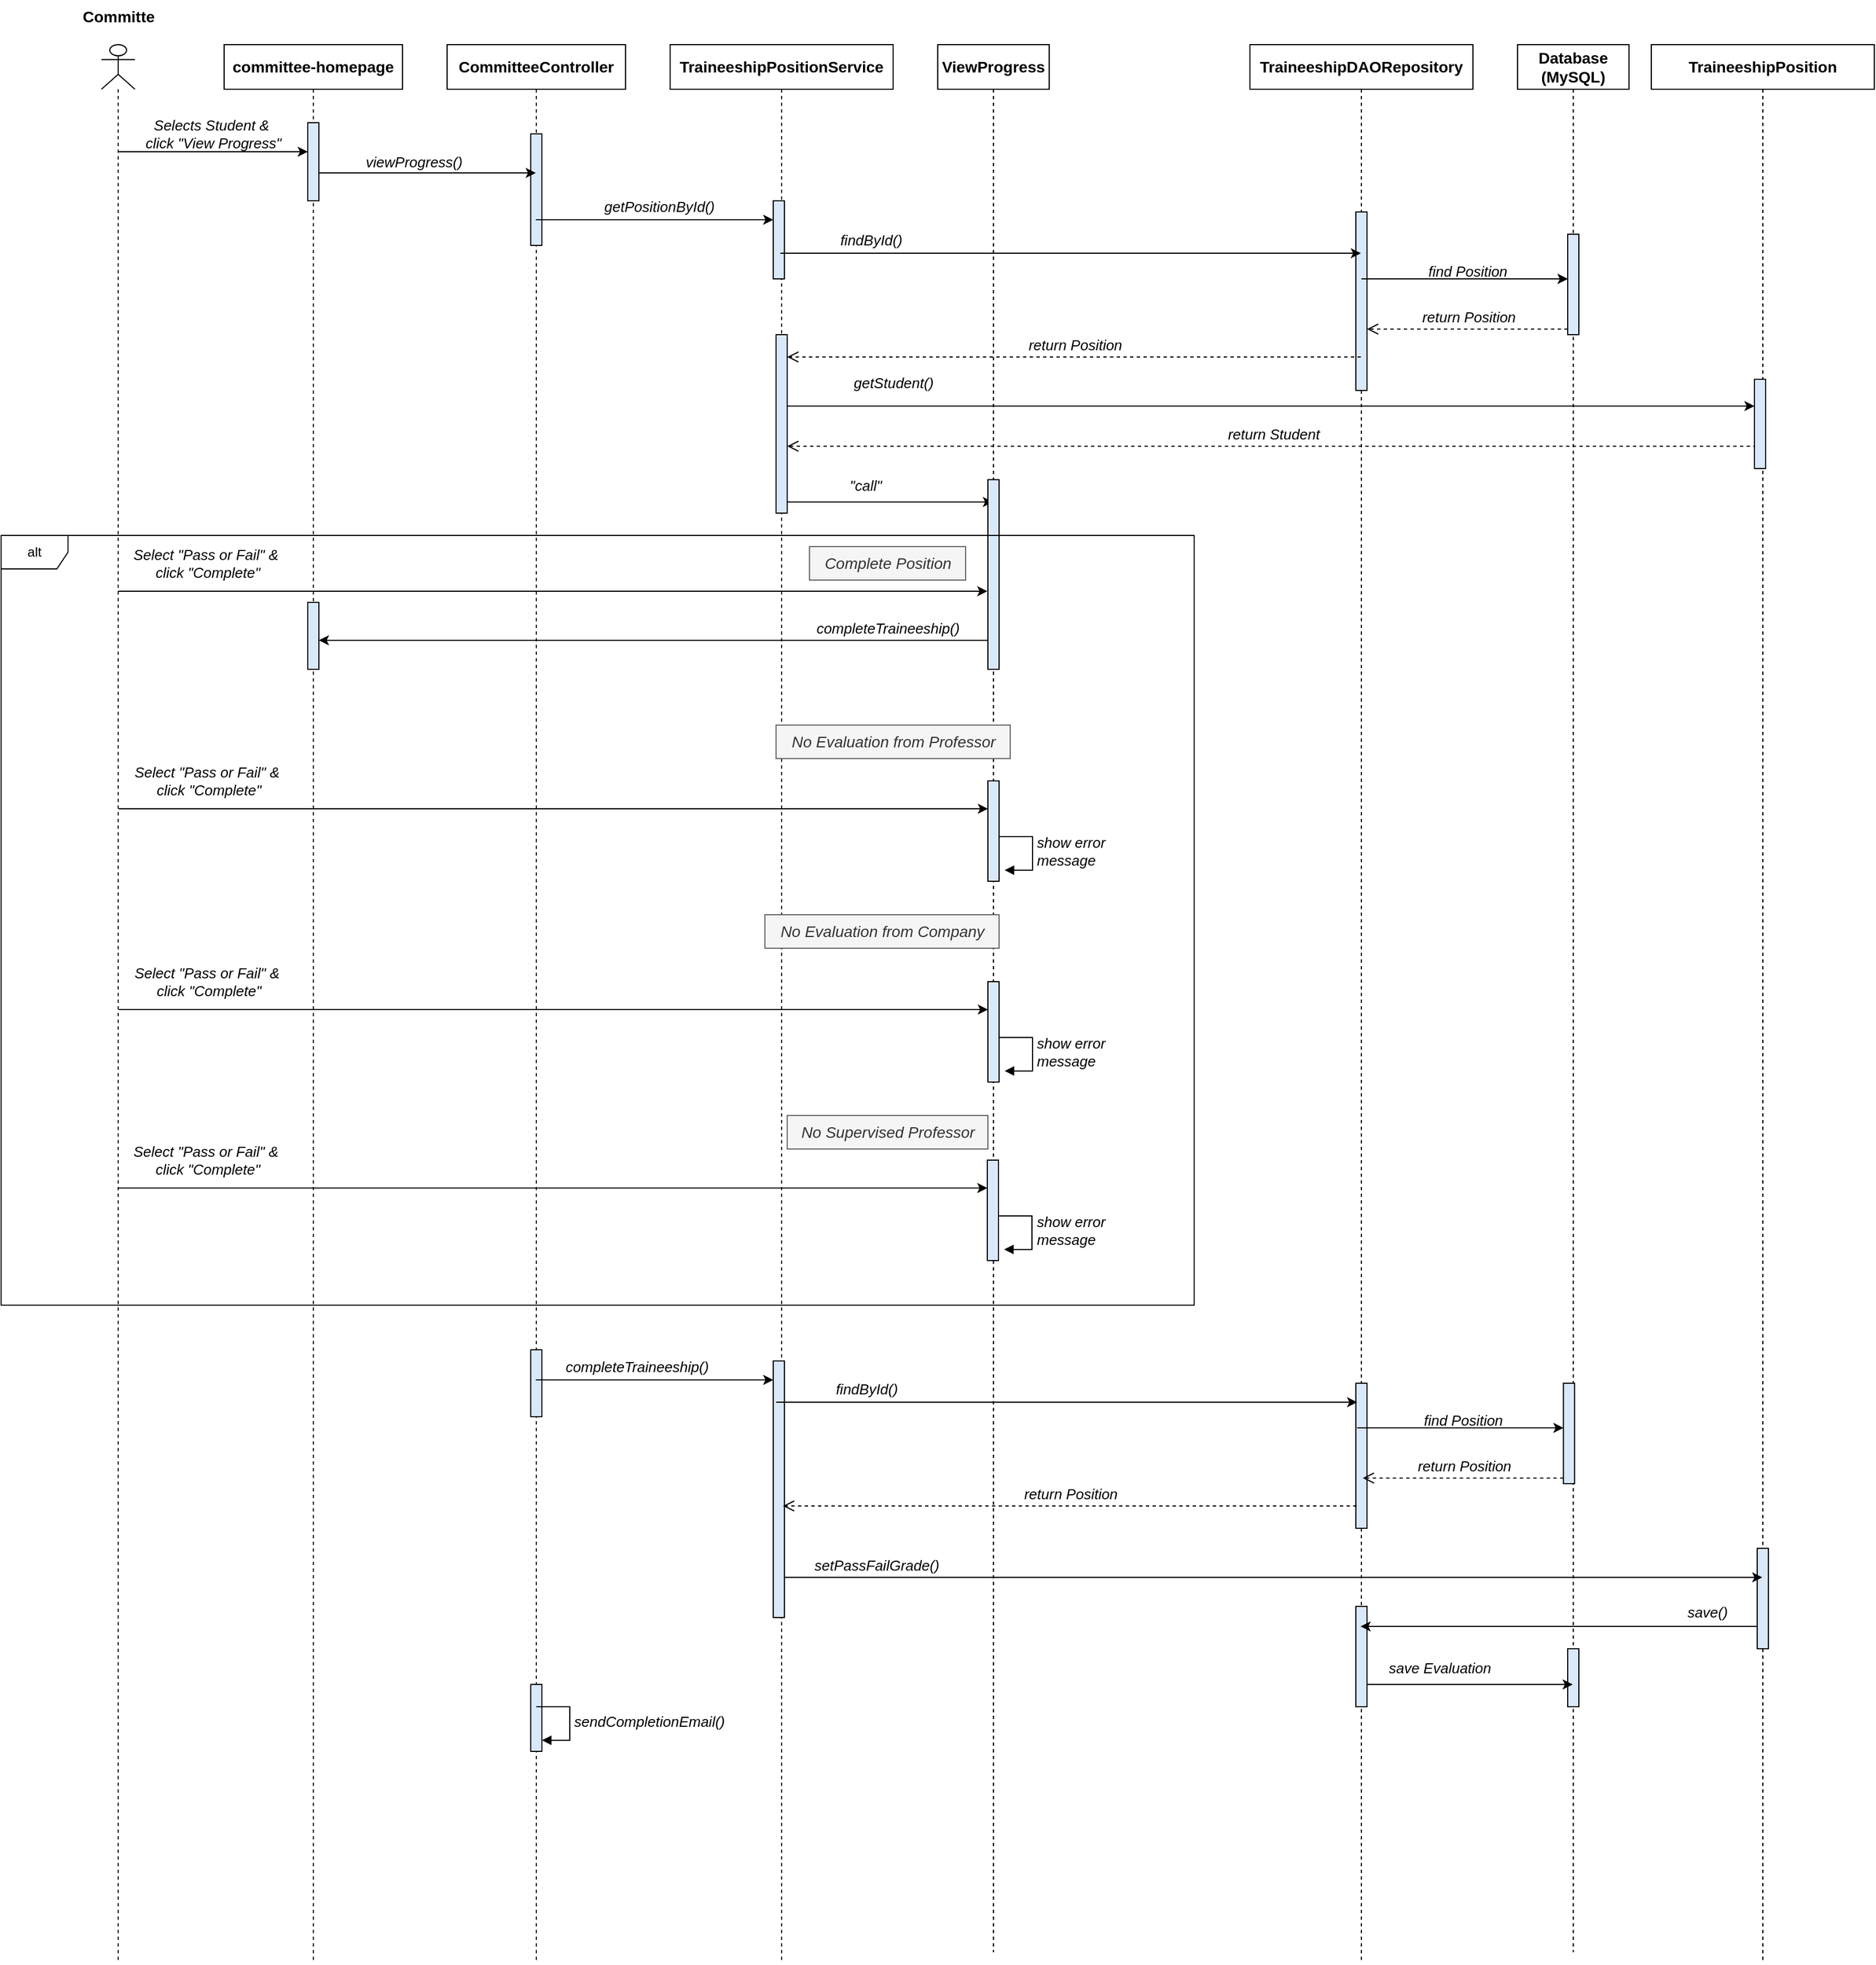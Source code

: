 <mxfile version="26.2.14">
  <diagram name="Page-1" id="f80hZIIOVowSLjkfoBHC">
    <mxGraphModel dx="3255" dy="1864" grid="1" gridSize="10" guides="1" tooltips="1" connect="1" arrows="1" fold="1" page="1" pageScale="1" pageWidth="850" pageHeight="1100" math="0" shadow="0">
      <root>
        <mxCell id="0" />
        <mxCell id="1" parent="0" />
        <mxCell id="k9o-K-0dyuXf7gm_a3Xe-1" value="" style="shape=umlLifeline;perimeter=lifelinePerimeter;whiteSpace=wrap;html=1;container=1;dropTarget=0;collapsible=0;recursiveResize=0;outlineConnect=0;portConstraint=eastwest;newEdgeStyle={&quot;curved&quot;:0,&quot;rounded&quot;:0};participant=umlActor;" vertex="1" parent="1">
          <mxGeometry x="-830" y="-40" width="30" height="1720" as="geometry" />
        </mxCell>
        <mxCell id="k9o-K-0dyuXf7gm_a3Xe-2" value="Committe" style="text;html=1;align=center;verticalAlign=middle;resizable=0;points=[];autosize=1;strokeColor=none;fillColor=none;fontSize=14;fontStyle=1" vertex="1" parent="1">
          <mxGeometry x="-855" y="-80" width="80" height="30" as="geometry" />
        </mxCell>
        <mxCell id="k9o-K-0dyuXf7gm_a3Xe-3" value="committee-homepage" style="shape=umlLifeline;perimeter=lifelinePerimeter;whiteSpace=wrap;html=1;container=1;dropTarget=0;collapsible=0;recursiveResize=0;outlineConnect=0;portConstraint=eastwest;newEdgeStyle={&quot;curved&quot;:0,&quot;rounded&quot;:0};fontSize=14;fontStyle=1" vertex="1" parent="1">
          <mxGeometry x="-720" y="-40" width="160" height="1720" as="geometry" />
        </mxCell>
        <mxCell id="k9o-K-0dyuXf7gm_a3Xe-4" value="" style="html=1;points=[[0,0,0,0,5],[0,1,0,0,-5],[1,0,0,0,5],[1,1,0,0,-5]];perimeter=orthogonalPerimeter;outlineConnect=0;targetShapes=umlLifeline;portConstraint=eastwest;newEdgeStyle={&quot;curved&quot;:0,&quot;rounded&quot;:0};strokeColor=#000000;fillColor=#dae8fc;" vertex="1" parent="k9o-K-0dyuXf7gm_a3Xe-3">
          <mxGeometry x="75" y="70" width="10" height="70" as="geometry" />
        </mxCell>
        <mxCell id="k9o-K-0dyuXf7gm_a3Xe-5" value="CommitteeController" style="shape=umlLifeline;perimeter=lifelinePerimeter;whiteSpace=wrap;html=1;container=1;dropTarget=0;collapsible=0;recursiveResize=0;outlineConnect=0;portConstraint=eastwest;newEdgeStyle={&quot;curved&quot;:0,&quot;rounded&quot;:0};fontSize=14;fontStyle=1" vertex="1" parent="1">
          <mxGeometry x="-520" y="-40" width="160" height="1720" as="geometry" />
        </mxCell>
        <mxCell id="k9o-K-0dyuXf7gm_a3Xe-6" value="" style="html=1;points=[[0,0,0,0,5],[0,1,0,0,-5],[1,0,0,0,5],[1,1,0,0,-5]];perimeter=orthogonalPerimeter;outlineConnect=0;targetShapes=umlLifeline;portConstraint=eastwest;newEdgeStyle={&quot;curved&quot;:0,&quot;rounded&quot;:0};strokeColor=#000000;fillColor=#dae8fc;" vertex="1" parent="k9o-K-0dyuXf7gm_a3Xe-5">
          <mxGeometry x="75" y="80" width="10" height="100" as="geometry" />
        </mxCell>
        <mxCell id="k9o-K-0dyuXf7gm_a3Xe-68" value="" style="html=1;points=[[0,0,0,0,5],[0,1,0,0,-5],[1,0,0,0,5],[1,1,0,0,-5]];perimeter=orthogonalPerimeter;outlineConnect=0;targetShapes=umlLifeline;portConstraint=eastwest;newEdgeStyle={&quot;curved&quot;:0,&quot;rounded&quot;:0};strokeColor=#000000;fillColor=#dae8fc;" vertex="1" parent="k9o-K-0dyuXf7gm_a3Xe-5">
          <mxGeometry x="75" y="1170" width="10" height="60" as="geometry" />
        </mxCell>
        <mxCell id="k9o-K-0dyuXf7gm_a3Xe-91" value="" style="html=1;points=[[0,0,0,0,5],[0,1,0,0,-5],[1,0,0,0,5],[1,1,0,0,-5]];perimeter=orthogonalPerimeter;outlineConnect=0;targetShapes=umlLifeline;portConstraint=eastwest;newEdgeStyle={&quot;curved&quot;:0,&quot;rounded&quot;:0};strokeColor=#000000;fillColor=#dae8fc;" vertex="1" parent="k9o-K-0dyuXf7gm_a3Xe-5">
          <mxGeometry x="75" y="1470" width="10" height="60" as="geometry" />
        </mxCell>
        <mxCell id="k9o-K-0dyuXf7gm_a3Xe-8" value="Selects Student &amp;amp;&amp;nbsp;&lt;div&gt;click &quot;View Progress&quot;&lt;/div&gt;" style="text;html=1;align=center;verticalAlign=middle;resizable=0;points=[];autosize=1;strokeColor=none;fillColor=none;fontSize=13;fontStyle=2" vertex="1" parent="1">
          <mxGeometry x="-805" y="20" width="150" height="40" as="geometry" />
        </mxCell>
        <mxCell id="k9o-K-0dyuXf7gm_a3Xe-9" value="" style="endArrow=classic;html=1;rounded=0;" edge="1" parent="1">
          <mxGeometry width="50" height="50" relative="1" as="geometry">
            <mxPoint x="-815.5" y="56" as="sourcePoint" />
            <mxPoint x="-645" y="56" as="targetPoint" />
          </mxGeometry>
        </mxCell>
        <mxCell id="k9o-K-0dyuXf7gm_a3Xe-10" value="viewProgress()" style="text;html=1;align=center;verticalAlign=middle;resizable=0;points=[];autosize=1;strokeColor=none;fillColor=none;fontSize=13;fontStyle=2" vertex="1" parent="1">
          <mxGeometry x="-605" y="50" width="110" height="30" as="geometry" />
        </mxCell>
        <mxCell id="k9o-K-0dyuXf7gm_a3Xe-11" value="" style="endArrow=classic;html=1;rounded=0;" edge="1" parent="1">
          <mxGeometry width="50" height="50" relative="1" as="geometry">
            <mxPoint x="-635" y="75" as="sourcePoint" />
            <mxPoint x="-440.5" y="75" as="targetPoint" />
          </mxGeometry>
        </mxCell>
        <mxCell id="k9o-K-0dyuXf7gm_a3Xe-12" value="TraineeshipPositionService" style="shape=umlLifeline;perimeter=lifelinePerimeter;whiteSpace=wrap;html=1;container=1;dropTarget=0;collapsible=0;recursiveResize=0;outlineConnect=0;portConstraint=eastwest;newEdgeStyle={&quot;curved&quot;:0,&quot;rounded&quot;:0};fontSize=14;fontStyle=1" vertex="1" parent="1">
          <mxGeometry x="-320" y="-40" width="200" height="1720" as="geometry" />
        </mxCell>
        <mxCell id="k9o-K-0dyuXf7gm_a3Xe-13" value="" style="html=1;points=[[0,0,0,0,5],[0,1,0,0,-5],[1,0,0,0,5],[1,1,0,0,-5]];perimeter=orthogonalPerimeter;outlineConnect=0;targetShapes=umlLifeline;portConstraint=eastwest;newEdgeStyle={&quot;curved&quot;:0,&quot;rounded&quot;:0};strokeColor=#000000;fillColor=#dae8fc;" vertex="1" parent="k9o-K-0dyuXf7gm_a3Xe-12">
          <mxGeometry x="92.5" y="140" width="10" height="70" as="geometry" />
        </mxCell>
        <mxCell id="k9o-K-0dyuXf7gm_a3Xe-14" value="" style="html=1;points=[[0,0,0,0,5],[0,1,0,0,-5],[1,0,0,0,5],[1,1,0,0,-5]];perimeter=orthogonalPerimeter;outlineConnect=0;targetShapes=umlLifeline;portConstraint=eastwest;newEdgeStyle={&quot;curved&quot;:0,&quot;rounded&quot;:0};strokeColor=#000000;fillColor=#dae8fc;" vertex="1" parent="k9o-K-0dyuXf7gm_a3Xe-12">
          <mxGeometry x="95" y="260" width="10" height="160" as="geometry" />
        </mxCell>
        <mxCell id="k9o-K-0dyuXf7gm_a3Xe-71" value="" style="html=1;points=[[0,0,0,0,5],[0,1,0,0,-5],[1,0,0,0,5],[1,1,0,0,-5]];perimeter=orthogonalPerimeter;outlineConnect=0;targetShapes=umlLifeline;portConstraint=eastwest;newEdgeStyle={&quot;curved&quot;:0,&quot;rounded&quot;:0};strokeColor=#000000;fillColor=#dae8fc;" vertex="1" parent="k9o-K-0dyuXf7gm_a3Xe-12">
          <mxGeometry x="92.5" y="1180" width="10" height="230" as="geometry" />
        </mxCell>
        <mxCell id="k9o-K-0dyuXf7gm_a3Xe-17" value="getPositionById()" style="text;html=1;align=center;verticalAlign=middle;resizable=0;points=[];autosize=1;strokeColor=none;fillColor=none;fontSize=13;fontStyle=2" vertex="1" parent="1">
          <mxGeometry x="-390" y="90" width="120" height="30" as="geometry" />
        </mxCell>
        <mxCell id="k9o-K-0dyuXf7gm_a3Xe-18" value="" style="endArrow=classic;html=1;rounded=0;" edge="1" parent="1">
          <mxGeometry width="50" height="50" relative="1" as="geometry">
            <mxPoint x="-440.452" y="117" as="sourcePoint" />
            <mxPoint x="-227.5" y="117" as="targetPoint" />
          </mxGeometry>
        </mxCell>
        <mxCell id="k9o-K-0dyuXf7gm_a3Xe-24" value="TraineeshipDAORepository" style="shape=umlLifeline;perimeter=lifelinePerimeter;whiteSpace=wrap;html=1;container=1;dropTarget=0;collapsible=0;recursiveResize=0;outlineConnect=0;portConstraint=eastwest;newEdgeStyle={&quot;curved&quot;:0,&quot;rounded&quot;:0};fontSize=14;fontStyle=1" vertex="1" parent="1">
          <mxGeometry x="200" y="-40" width="200" height="1720" as="geometry" />
        </mxCell>
        <mxCell id="k9o-K-0dyuXf7gm_a3Xe-25" value="" style="html=1;points=[[0,0,0,0,5],[0,1,0,0,-5],[1,0,0,0,5],[1,1,0,0,-5]];perimeter=orthogonalPerimeter;outlineConnect=0;targetShapes=umlLifeline;portConstraint=eastwest;newEdgeStyle={&quot;curved&quot;:0,&quot;rounded&quot;:0};strokeColor=#000000;fillColor=#dae8fc;" vertex="1" parent="k9o-K-0dyuXf7gm_a3Xe-24">
          <mxGeometry x="95" y="150" width="10" height="160" as="geometry" />
        </mxCell>
        <mxCell id="k9o-K-0dyuXf7gm_a3Xe-80" value="" style="html=1;points=[[0,0,0,0,5],[0,1,0,0,-5],[1,0,0,0,5],[1,1,0,0,-5]];perimeter=orthogonalPerimeter;outlineConnect=0;targetShapes=umlLifeline;portConstraint=eastwest;newEdgeStyle={&quot;curved&quot;:0,&quot;rounded&quot;:0};strokeColor=#000000;fillColor=#dae8fc;" vertex="1" parent="k9o-K-0dyuXf7gm_a3Xe-24">
          <mxGeometry x="95" y="1200" width="10" height="130" as="geometry" />
        </mxCell>
        <mxCell id="k9o-K-0dyuXf7gm_a3Xe-84" value="" style="html=1;points=[[0,0,0,0,5],[0,1,0,0,-5],[1,0,0,0,5],[1,1,0,0,-5]];perimeter=orthogonalPerimeter;outlineConnect=0;targetShapes=umlLifeline;portConstraint=eastwest;newEdgeStyle={&quot;curved&quot;:0,&quot;rounded&quot;:0};strokeColor=#000000;fillColor=#dae8fc;" vertex="1" parent="k9o-K-0dyuXf7gm_a3Xe-24">
          <mxGeometry x="95" y="1400" width="10" height="90" as="geometry" />
        </mxCell>
        <mxCell id="k9o-K-0dyuXf7gm_a3Xe-26" value="findById()" style="text;html=1;align=center;verticalAlign=middle;resizable=0;points=[];autosize=1;strokeColor=none;fillColor=none;fontSize=13;fontStyle=2" vertex="1" parent="1">
          <mxGeometry x="-180" y="120" width="80" height="30" as="geometry" />
        </mxCell>
        <mxCell id="k9o-K-0dyuXf7gm_a3Xe-27" value="" style="endArrow=classic;html=1;rounded=0;" edge="1" parent="1" target="k9o-K-0dyuXf7gm_a3Xe-24">
          <mxGeometry width="50" height="50" relative="1" as="geometry">
            <mxPoint x="-221.167" y="147" as="sourcePoint" />
            <mxPoint x="280" y="147" as="targetPoint" />
          </mxGeometry>
        </mxCell>
        <mxCell id="k9o-K-0dyuXf7gm_a3Xe-28" value="Database (MySQL)" style="shape=umlLifeline;perimeter=lifelinePerimeter;whiteSpace=wrap;html=1;container=1;dropTarget=0;collapsible=0;recursiveResize=0;outlineConnect=0;portConstraint=eastwest;newEdgeStyle={&quot;curved&quot;:0,&quot;rounded&quot;:0};fontSize=14;fontStyle=1" vertex="1" parent="1">
          <mxGeometry x="440" y="-40" width="100" height="1710" as="geometry" />
        </mxCell>
        <mxCell id="k9o-K-0dyuXf7gm_a3Xe-29" value="" style="html=1;points=[[0,0,0,0,5],[0,1,0,0,-5],[1,0,0,0,5],[1,1,0,0,-5]];perimeter=orthogonalPerimeter;outlineConnect=0;targetShapes=umlLifeline;portConstraint=eastwest;newEdgeStyle={&quot;curved&quot;:0,&quot;rounded&quot;:0};strokeColor=#000000;fillColor=#dae8fc;" vertex="1" parent="k9o-K-0dyuXf7gm_a3Xe-28">
          <mxGeometry x="45" y="170" width="10" height="90" as="geometry" />
        </mxCell>
        <mxCell id="k9o-K-0dyuXf7gm_a3Xe-87" value="" style="html=1;points=[[0,0,0,0,5],[0,1,0,0,-5],[1,0,0,0,5],[1,1,0,0,-5]];perimeter=orthogonalPerimeter;outlineConnect=0;targetShapes=umlLifeline;portConstraint=eastwest;newEdgeStyle={&quot;curved&quot;:0,&quot;rounded&quot;:0};strokeColor=#000000;fillColor=#dae8fc;" vertex="1" parent="k9o-K-0dyuXf7gm_a3Xe-28">
          <mxGeometry x="45" y="1438" width="10" height="52" as="geometry" />
        </mxCell>
        <mxCell id="k9o-K-0dyuXf7gm_a3Xe-30" value="find Position" style="text;html=1;align=center;verticalAlign=middle;resizable=0;points=[];autosize=1;strokeColor=none;fillColor=none;fontSize=13;fontStyle=2" vertex="1" parent="1">
          <mxGeometry x="350" y="148" width="90" height="30" as="geometry" />
        </mxCell>
        <mxCell id="k9o-K-0dyuXf7gm_a3Xe-31" value="return Position" style="html=1;verticalAlign=bottom;endArrow=open;dashed=1;endSize=8;curved=0;rounded=0;fontSize=13;fontStyle=2;exitX=0;exitY=1;exitDx=0;exitDy=-5;exitPerimeter=0;" edge="1" parent="1" source="k9o-K-0dyuXf7gm_a3Xe-29" target="k9o-K-0dyuXf7gm_a3Xe-25">
          <mxGeometry x="-0.003" relative="1" as="geometry">
            <mxPoint x="478" y="190" as="sourcePoint" />
            <mxPoint x="312" y="190" as="targetPoint" />
            <mxPoint as="offset" />
          </mxGeometry>
        </mxCell>
        <mxCell id="k9o-K-0dyuXf7gm_a3Xe-32" value="return Position" style="html=1;verticalAlign=bottom;endArrow=open;dashed=1;endSize=8;curved=0;rounded=0;fontSize=13;fontStyle=2;" edge="1" parent="1">
          <mxGeometry x="-0.003" relative="1" as="geometry">
            <mxPoint x="299.5" y="240" as="sourcePoint" />
            <mxPoint x="-215" y="240" as="targetPoint" />
            <mxPoint as="offset" />
          </mxGeometry>
        </mxCell>
        <mxCell id="k9o-K-0dyuXf7gm_a3Xe-33" value="" style="endArrow=classic;html=1;rounded=0;" edge="1" parent="1" target="k9o-K-0dyuXf7gm_a3Xe-41">
          <mxGeometry width="50" height="50" relative="1" as="geometry">
            <mxPoint x="-215" y="284" as="sourcePoint" />
            <mxPoint x="659.5" y="284" as="targetPoint" />
          </mxGeometry>
        </mxCell>
        <mxCell id="k9o-K-0dyuXf7gm_a3Xe-34" value="getStudent()" style="text;html=1;align=center;verticalAlign=middle;resizable=0;points=[];autosize=1;strokeColor=none;fillColor=none;fontSize=13;fontStyle=2" vertex="1" parent="1">
          <mxGeometry x="-170" y="248" width="100" height="30" as="geometry" />
        </mxCell>
        <mxCell id="k9o-K-0dyuXf7gm_a3Xe-35" value="return Student" style="html=1;verticalAlign=bottom;endArrow=open;dashed=1;endSize=8;curved=0;rounded=0;fontSize=13;fontStyle=2;" edge="1" parent="1">
          <mxGeometry x="-0.003" relative="1" as="geometry">
            <mxPoint x="654.5" y="320" as="sourcePoint" />
            <mxPoint x="-215" y="320" as="targetPoint" />
            <mxPoint as="offset" />
          </mxGeometry>
        </mxCell>
        <mxCell id="k9o-K-0dyuXf7gm_a3Xe-36" value="&quot;call&quot;" style="text;html=1;align=center;verticalAlign=middle;resizable=0;points=[];autosize=1;strokeColor=none;fillColor=none;fontSize=13;fontStyle=2" vertex="1" parent="1">
          <mxGeometry x="-170" y="340" width="50" height="30" as="geometry" />
        </mxCell>
        <mxCell id="k9o-K-0dyuXf7gm_a3Xe-37" value="" style="endArrow=classic;html=1;rounded=0;" edge="1" parent="1">
          <mxGeometry width="50" height="50" relative="1" as="geometry">
            <mxPoint x="-215" y="370" as="sourcePoint" />
            <mxPoint x="-30.5" y="370" as="targetPoint" />
          </mxGeometry>
        </mxCell>
        <mxCell id="k9o-K-0dyuXf7gm_a3Xe-38" value="" style="endArrow=classic;html=1;rounded=0;" edge="1" parent="1">
          <mxGeometry width="50" height="50" relative="1" as="geometry">
            <mxPoint x="300" y="170" as="sourcePoint" />
            <mxPoint x="485" y="170" as="targetPoint" />
          </mxGeometry>
        </mxCell>
        <mxCell id="k9o-K-0dyuXf7gm_a3Xe-39" value="" style="endArrow=classic;html=1;rounded=0;" edge="1" parent="1">
          <mxGeometry width="50" height="50" relative="1" as="geometry">
            <mxPoint x="300" y="170" as="sourcePoint" />
            <mxPoint x="485" y="170" as="targetPoint" />
          </mxGeometry>
        </mxCell>
        <mxCell id="k9o-K-0dyuXf7gm_a3Xe-40" value="TraineeshipPosition" style="shape=umlLifeline;perimeter=lifelinePerimeter;whiteSpace=wrap;html=1;container=1;dropTarget=0;collapsible=0;recursiveResize=0;outlineConnect=0;portConstraint=eastwest;newEdgeStyle={&quot;curved&quot;:0,&quot;rounded&quot;:0};fontSize=14;fontStyle=1" vertex="1" parent="1">
          <mxGeometry x="560" y="-40" width="200" height="1720" as="geometry" />
        </mxCell>
        <mxCell id="k9o-K-0dyuXf7gm_a3Xe-41" value="" style="html=1;points=[[0,0,0,0,5],[0,1,0,0,-5],[1,0,0,0,5],[1,1,0,0,-5]];perimeter=orthogonalPerimeter;outlineConnect=0;targetShapes=umlLifeline;portConstraint=eastwest;newEdgeStyle={&quot;curved&quot;:0,&quot;rounded&quot;:0};strokeColor=#000000;fillColor=#dae8fc;" vertex="1" parent="k9o-K-0dyuXf7gm_a3Xe-40">
          <mxGeometry x="92.5" y="300" width="10" height="80" as="geometry" />
        </mxCell>
        <mxCell id="k9o-K-0dyuXf7gm_a3Xe-82" value="" style="html=1;points=[[0,0,0,0,5],[0,1,0,0,-5],[1,0,0,0,5],[1,1,0,0,-5]];perimeter=orthogonalPerimeter;outlineConnect=0;targetShapes=umlLifeline;portConstraint=eastwest;newEdgeStyle={&quot;curved&quot;:0,&quot;rounded&quot;:0};strokeColor=#000000;fillColor=#dae8fc;" vertex="1" parent="k9o-K-0dyuXf7gm_a3Xe-40">
          <mxGeometry x="95" y="1348" width="10" height="90" as="geometry" />
        </mxCell>
        <mxCell id="k9o-K-0dyuXf7gm_a3Xe-42" value="ViewProgress" style="shape=umlLifeline;perimeter=lifelinePerimeter;whiteSpace=wrap;html=1;container=1;dropTarget=0;collapsible=0;recursiveResize=0;outlineConnect=0;portConstraint=eastwest;newEdgeStyle={&quot;curved&quot;:0,&quot;rounded&quot;:0};fontSize=14;fontStyle=1" vertex="1" parent="1">
          <mxGeometry x="-80" y="-40" width="100" height="1710" as="geometry" />
        </mxCell>
        <mxCell id="k9o-K-0dyuXf7gm_a3Xe-43" value="" style="html=1;points=[[0,0,0,0,5],[0,1,0,0,-5],[1,0,0,0,5],[1,1,0,0,-5]];perimeter=orthogonalPerimeter;outlineConnect=0;targetShapes=umlLifeline;portConstraint=eastwest;newEdgeStyle={&quot;curved&quot;:0,&quot;rounded&quot;:0};strokeColor=#000000;fillColor=#dae8fc;" vertex="1" parent="k9o-K-0dyuXf7gm_a3Xe-42">
          <mxGeometry x="45" y="390" width="10" height="170" as="geometry" />
        </mxCell>
        <mxCell id="k9o-K-0dyuXf7gm_a3Xe-45" value="" style="endArrow=classic;html=1;rounded=0;" edge="1" parent="1">
          <mxGeometry width="50" height="50" relative="1" as="geometry">
            <mxPoint x="-815" y="450" as="sourcePoint" />
            <mxPoint x="-35.5" y="450" as="targetPoint" />
          </mxGeometry>
        </mxCell>
        <mxCell id="k9o-K-0dyuXf7gm_a3Xe-46" value="Select &quot;Pass or Fail&quot; &amp;amp;&amp;nbsp;&lt;div&gt;click &quot;Complete&quot;&lt;/div&gt;" style="text;html=1;align=center;verticalAlign=middle;resizable=0;points=[];autosize=1;strokeColor=none;fillColor=none;fontSize=13;fontStyle=2" vertex="1" parent="1">
          <mxGeometry x="-815" y="405" width="160" height="40" as="geometry" />
        </mxCell>
        <mxCell id="k9o-K-0dyuXf7gm_a3Xe-47" value="alt" style="shape=umlFrame;whiteSpace=wrap;html=1;pointerEvents=0;" vertex="1" parent="1">
          <mxGeometry x="-920" y="400" width="1070" height="690" as="geometry" />
        </mxCell>
        <mxCell id="k9o-K-0dyuXf7gm_a3Xe-49" value="Complete Position" style="text;html=1;align=center;verticalAlign=middle;resizable=0;points=[];autosize=1;strokeColor=#666666;fillColor=#f5f5f5;fontSize=14;fontStyle=2;fontColor=#333333;" vertex="1" parent="1">
          <mxGeometry x="-195" y="410" width="140" height="30" as="geometry" />
        </mxCell>
        <mxCell id="k9o-K-0dyuXf7gm_a3Xe-50" value="completeTraineeship()" style="text;html=1;align=center;verticalAlign=middle;resizable=0;points=[];autosize=1;strokeColor=none;fillColor=none;fontSize=13;fontStyle=2" vertex="1" parent="1">
          <mxGeometry x="-200" y="468" width="150" height="30" as="geometry" />
        </mxCell>
        <mxCell id="k9o-K-0dyuXf7gm_a3Xe-51" value="" style="html=1;points=[[0,0,0,0,5],[0,1,0,0,-5],[1,0,0,0,5],[1,1,0,0,-5]];perimeter=orthogonalPerimeter;outlineConnect=0;targetShapes=umlLifeline;portConstraint=eastwest;newEdgeStyle={&quot;curved&quot;:0,&quot;rounded&quot;:0};strokeColor=#000000;fillColor=#dae8fc;" vertex="1" parent="1">
          <mxGeometry x="-645" y="460" width="10" height="60" as="geometry" />
        </mxCell>
        <mxCell id="k9o-K-0dyuXf7gm_a3Xe-52" value="" style="endArrow=classic;html=1;rounded=0;" edge="1" parent="1">
          <mxGeometry width="50" height="50" relative="1" as="geometry">
            <mxPoint x="-35" y="494" as="sourcePoint" />
            <mxPoint x="-635" y="494" as="targetPoint" />
          </mxGeometry>
        </mxCell>
        <mxCell id="k9o-K-0dyuXf7gm_a3Xe-53" value="No Evaluation from Professor" style="text;html=1;align=center;verticalAlign=middle;resizable=0;points=[];autosize=1;strokeColor=#666666;fillColor=#f5f5f5;fontSize=14;fontStyle=2;fontColor=#333333;" vertex="1" parent="1">
          <mxGeometry x="-225" y="570" width="210" height="30" as="geometry" />
        </mxCell>
        <mxCell id="k9o-K-0dyuXf7gm_a3Xe-54" value="No Evaluation from Company" style="text;html=1;align=center;verticalAlign=middle;resizable=0;points=[];autosize=1;strokeColor=#666666;fillColor=#f5f5f5;fontSize=14;fontStyle=2;fontColor=#333333;" vertex="1" parent="1">
          <mxGeometry x="-235" y="740" width="210" height="30" as="geometry" />
        </mxCell>
        <mxCell id="k9o-K-0dyuXf7gm_a3Xe-55" value="No Supervised Professor" style="text;html=1;align=center;verticalAlign=middle;resizable=0;points=[];autosize=1;strokeColor=#666666;fillColor=#f5f5f5;fontSize=14;fontStyle=2;fontColor=#333333;" vertex="1" parent="1">
          <mxGeometry x="-215" y="920" width="180" height="30" as="geometry" />
        </mxCell>
        <mxCell id="k9o-K-0dyuXf7gm_a3Xe-56" value="" style="html=1;points=[[0,0,0,0,5],[0,1,0,0,-5],[1,0,0,0,5],[1,1,0,0,-5]];perimeter=orthogonalPerimeter;outlineConnect=0;targetShapes=umlLifeline;portConstraint=eastwest;newEdgeStyle={&quot;curved&quot;:0,&quot;rounded&quot;:0};strokeColor=#000000;fillColor=#dae8fc;" vertex="1" parent="1">
          <mxGeometry x="-35" y="620" width="10" height="90" as="geometry" />
        </mxCell>
        <mxCell id="k9o-K-0dyuXf7gm_a3Xe-57" value="" style="endArrow=classic;html=1;rounded=0;" edge="1" parent="1">
          <mxGeometry width="50" height="50" relative="1" as="geometry">
            <mxPoint x="-814.5" y="645" as="sourcePoint" />
            <mxPoint x="-35" y="645" as="targetPoint" />
          </mxGeometry>
        </mxCell>
        <mxCell id="k9o-K-0dyuXf7gm_a3Xe-58" value="Select &quot;Pass or Fail&quot; &amp;amp;&amp;nbsp;&lt;div&gt;click &quot;Complete&quot;&lt;/div&gt;" style="text;html=1;align=center;verticalAlign=middle;resizable=0;points=[];autosize=1;strokeColor=none;fillColor=none;fontSize=13;fontStyle=2" vertex="1" parent="1">
          <mxGeometry x="-814.5" y="600" width="160" height="40" as="geometry" />
        </mxCell>
        <mxCell id="k9o-K-0dyuXf7gm_a3Xe-59" value="show error&amp;nbsp;&lt;div&gt;message&lt;/div&gt;" style="html=1;align=left;spacingLeft=2;endArrow=block;rounded=0;edgeStyle=orthogonalEdgeStyle;curved=0;rounded=0;fontSize=13;fontStyle=2" edge="1" parent="1">
          <mxGeometry relative="1" as="geometry">
            <mxPoint x="-25" y="670" as="sourcePoint" />
            <Array as="points">
              <mxPoint x="5" y="700" />
            </Array>
            <mxPoint x="-20" y="700.059" as="targetPoint" />
          </mxGeometry>
        </mxCell>
        <mxCell id="k9o-K-0dyuXf7gm_a3Xe-60" value="" style="html=1;points=[[0,0,0,0,5],[0,1,0,0,-5],[1,0,0,0,5],[1,1,0,0,-5]];perimeter=orthogonalPerimeter;outlineConnect=0;targetShapes=umlLifeline;portConstraint=eastwest;newEdgeStyle={&quot;curved&quot;:0,&quot;rounded&quot;:0};strokeColor=#000000;fillColor=#dae8fc;" vertex="1" parent="1">
          <mxGeometry x="-35" y="800" width="10" height="90" as="geometry" />
        </mxCell>
        <mxCell id="k9o-K-0dyuXf7gm_a3Xe-61" value="" style="endArrow=classic;html=1;rounded=0;" edge="1" parent="1">
          <mxGeometry width="50" height="50" relative="1" as="geometry">
            <mxPoint x="-814.5" y="825" as="sourcePoint" />
            <mxPoint x="-35" y="825" as="targetPoint" />
          </mxGeometry>
        </mxCell>
        <mxCell id="k9o-K-0dyuXf7gm_a3Xe-62" value="Select &quot;Pass or Fail&quot; &amp;amp;&amp;nbsp;&lt;div&gt;click &quot;Complete&quot;&lt;/div&gt;" style="text;html=1;align=center;verticalAlign=middle;resizable=0;points=[];autosize=1;strokeColor=none;fillColor=none;fontSize=13;fontStyle=2" vertex="1" parent="1">
          <mxGeometry x="-814.5" y="780" width="160" height="40" as="geometry" />
        </mxCell>
        <mxCell id="k9o-K-0dyuXf7gm_a3Xe-63" value="show error&amp;nbsp;&lt;div&gt;message&lt;/div&gt;" style="html=1;align=left;spacingLeft=2;endArrow=block;rounded=0;edgeStyle=orthogonalEdgeStyle;curved=0;rounded=0;fontSize=13;fontStyle=2" edge="1" parent="1">
          <mxGeometry relative="1" as="geometry">
            <mxPoint x="-25" y="850" as="sourcePoint" />
            <Array as="points">
              <mxPoint x="5" y="880" />
            </Array>
            <mxPoint x="-20" y="880.059" as="targetPoint" />
          </mxGeometry>
        </mxCell>
        <mxCell id="k9o-K-0dyuXf7gm_a3Xe-64" value="" style="html=1;points=[[0,0,0,0,5],[0,1,0,0,-5],[1,0,0,0,5],[1,1,0,0,-5]];perimeter=orthogonalPerimeter;outlineConnect=0;targetShapes=umlLifeline;portConstraint=eastwest;newEdgeStyle={&quot;curved&quot;:0,&quot;rounded&quot;:0};strokeColor=#000000;fillColor=#dae8fc;" vertex="1" parent="1">
          <mxGeometry x="-35.5" y="960" width="10" height="90" as="geometry" />
        </mxCell>
        <mxCell id="k9o-K-0dyuXf7gm_a3Xe-65" value="" style="endArrow=classic;html=1;rounded=0;" edge="1" parent="1">
          <mxGeometry width="50" height="50" relative="1" as="geometry">
            <mxPoint x="-815" y="985" as="sourcePoint" />
            <mxPoint x="-35.5" y="985" as="targetPoint" />
          </mxGeometry>
        </mxCell>
        <mxCell id="k9o-K-0dyuXf7gm_a3Xe-66" value="Select &quot;Pass or Fail&quot; &amp;amp;&amp;nbsp;&lt;div&gt;click &quot;Complete&quot;&lt;/div&gt;" style="text;html=1;align=center;verticalAlign=middle;resizable=0;points=[];autosize=1;strokeColor=none;fillColor=none;fontSize=13;fontStyle=2" vertex="1" parent="1">
          <mxGeometry x="-815" y="940" width="160" height="40" as="geometry" />
        </mxCell>
        <mxCell id="k9o-K-0dyuXf7gm_a3Xe-67" value="show error&amp;nbsp;&lt;div&gt;message&lt;/div&gt;" style="html=1;align=left;spacingLeft=2;endArrow=block;rounded=0;edgeStyle=orthogonalEdgeStyle;curved=0;rounded=0;fontSize=13;fontStyle=2" edge="1" parent="1">
          <mxGeometry relative="1" as="geometry">
            <mxPoint x="-25.5" y="1010" as="sourcePoint" />
            <Array as="points">
              <mxPoint x="4.5" y="1040" />
            </Array>
            <mxPoint x="-20.5" y="1040.059" as="targetPoint" />
          </mxGeometry>
        </mxCell>
        <mxCell id="k9o-K-0dyuXf7gm_a3Xe-70" value="completeTraineeship()" style="text;html=1;align=center;verticalAlign=middle;resizable=0;points=[];autosize=1;strokeColor=none;fillColor=none;fontSize=13;fontStyle=2" vertex="1" parent="1">
          <mxGeometry x="-425" y="1130" width="150" height="30" as="geometry" />
        </mxCell>
        <mxCell id="k9o-K-0dyuXf7gm_a3Xe-72" value="" style="endArrow=classic;html=1;rounded=0;" edge="1" parent="1">
          <mxGeometry width="50" height="50" relative="1" as="geometry">
            <mxPoint x="-440.5" y="1157" as="sourcePoint" />
            <mxPoint x="-227.5" y="1157" as="targetPoint" />
          </mxGeometry>
        </mxCell>
        <mxCell id="k9o-K-0dyuXf7gm_a3Xe-73" value="findById()" style="text;html=1;align=center;verticalAlign=middle;resizable=0;points=[];autosize=1;strokeColor=none;fillColor=none;fontSize=13;fontStyle=2" vertex="1" parent="1">
          <mxGeometry x="-183.83" y="1150" width="80" height="30" as="geometry" />
        </mxCell>
        <mxCell id="k9o-K-0dyuXf7gm_a3Xe-74" value="" style="endArrow=classic;html=1;rounded=0;" edge="1" parent="1">
          <mxGeometry width="50" height="50" relative="1" as="geometry">
            <mxPoint x="-224.997" y="1177" as="sourcePoint" />
            <mxPoint x="296.17" y="1177" as="targetPoint" />
          </mxGeometry>
        </mxCell>
        <mxCell id="k9o-K-0dyuXf7gm_a3Xe-75" value="" style="html=1;points=[[0,0,0,0,5],[0,1,0,0,-5],[1,0,0,0,5],[1,1,0,0,-5]];perimeter=orthogonalPerimeter;outlineConnect=0;targetShapes=umlLifeline;portConstraint=eastwest;newEdgeStyle={&quot;curved&quot;:0,&quot;rounded&quot;:0};strokeColor=#000000;fillColor=#dae8fc;" vertex="1" parent="1">
          <mxGeometry x="481.17" y="1160" width="10" height="90" as="geometry" />
        </mxCell>
        <mxCell id="k9o-K-0dyuXf7gm_a3Xe-76" value="find Position" style="text;html=1;align=center;verticalAlign=middle;resizable=0;points=[];autosize=1;strokeColor=none;fillColor=none;fontSize=13;fontStyle=2" vertex="1" parent="1">
          <mxGeometry x="346.17" y="1178" width="90" height="30" as="geometry" />
        </mxCell>
        <mxCell id="k9o-K-0dyuXf7gm_a3Xe-77" value="return Position" style="html=1;verticalAlign=bottom;endArrow=open;dashed=1;endSize=8;curved=0;rounded=0;fontSize=13;fontStyle=2;exitX=0;exitY=1;exitDx=0;exitDy=-5;exitPerimeter=0;" edge="1" parent="1" source="k9o-K-0dyuXf7gm_a3Xe-75">
          <mxGeometry x="-0.003" relative="1" as="geometry">
            <mxPoint x="474.17" y="1220" as="sourcePoint" />
            <mxPoint x="301.17" y="1245" as="targetPoint" />
            <mxPoint as="offset" />
          </mxGeometry>
        </mxCell>
        <mxCell id="k9o-K-0dyuXf7gm_a3Xe-78" value="return Position" style="html=1;verticalAlign=bottom;endArrow=open;dashed=1;endSize=8;curved=0;rounded=0;fontSize=13;fontStyle=2;" edge="1" parent="1">
          <mxGeometry x="-0.003" relative="1" as="geometry">
            <mxPoint x="295.67" y="1270" as="sourcePoint" />
            <mxPoint x="-218.83" y="1270" as="targetPoint" />
            <mxPoint as="offset" />
          </mxGeometry>
        </mxCell>
        <mxCell id="k9o-K-0dyuXf7gm_a3Xe-79" value="" style="endArrow=classic;html=1;rounded=0;" edge="1" parent="1">
          <mxGeometry width="50" height="50" relative="1" as="geometry">
            <mxPoint x="296.17" y="1200" as="sourcePoint" />
            <mxPoint x="481.17" y="1200" as="targetPoint" />
          </mxGeometry>
        </mxCell>
        <mxCell id="k9o-K-0dyuXf7gm_a3Xe-81" value="setPassFailGrade()" style="text;html=1;align=center;verticalAlign=middle;resizable=0;points=[];autosize=1;strokeColor=none;fillColor=none;fontSize=13;fontStyle=2" vertex="1" parent="1">
          <mxGeometry x="-205" y="1308" width="140" height="30" as="geometry" />
        </mxCell>
        <mxCell id="k9o-K-0dyuXf7gm_a3Xe-83" value="" style="endArrow=classic;html=1;rounded=0;" edge="1" parent="1" target="k9o-K-0dyuXf7gm_a3Xe-40">
          <mxGeometry width="50" height="50" relative="1" as="geometry">
            <mxPoint x="-217.5" y="1334" as="sourcePoint" />
            <mxPoint x="489.5" y="1334" as="targetPoint" />
          </mxGeometry>
        </mxCell>
        <mxCell id="k9o-K-0dyuXf7gm_a3Xe-85" value="save()" style="text;html=1;align=center;verticalAlign=middle;resizable=0;points=[];autosize=1;strokeColor=none;fillColor=none;fontSize=13;fontStyle=2" vertex="1" parent="1">
          <mxGeometry x="580" y="1350" width="60" height="30" as="geometry" />
        </mxCell>
        <mxCell id="k9o-K-0dyuXf7gm_a3Xe-86" value="" style="endArrow=classic;html=1;rounded=0;" edge="1" parent="1">
          <mxGeometry width="50" height="50" relative="1" as="geometry">
            <mxPoint x="655" y="1378" as="sourcePoint" />
            <mxPoint x="299.25" y="1378" as="targetPoint" />
          </mxGeometry>
        </mxCell>
        <mxCell id="k9o-K-0dyuXf7gm_a3Xe-89" value="save Evaluation" style="text;html=1;align=center;verticalAlign=middle;resizable=0;points=[];autosize=1;strokeColor=none;fillColor=none;fontSize=13;fontStyle=2" vertex="1" parent="1">
          <mxGeometry x="310" y="1400" width="120" height="30" as="geometry" />
        </mxCell>
        <mxCell id="k9o-K-0dyuXf7gm_a3Xe-90" value="" style="endArrow=classic;html=1;rounded=0;" edge="1" parent="1">
          <mxGeometry width="50" height="50" relative="1" as="geometry">
            <mxPoint x="305" y="1430" as="sourcePoint" />
            <mxPoint x="489.5" y="1430" as="targetPoint" />
          </mxGeometry>
        </mxCell>
        <mxCell id="k9o-K-0dyuXf7gm_a3Xe-92" value="sendCompletionEmail()" style="html=1;align=left;spacingLeft=2;endArrow=block;rounded=0;edgeStyle=orthogonalEdgeStyle;curved=0;rounded=0;fontSize=13;fontStyle=2" edge="1" parent="1">
          <mxGeometry relative="1" as="geometry">
            <mxPoint x="-440" y="1450" as="sourcePoint" />
            <Array as="points">
              <mxPoint x="-410" y="1480" />
            </Array>
            <mxPoint x="-435" y="1480.059" as="targetPoint" />
          </mxGeometry>
        </mxCell>
      </root>
    </mxGraphModel>
  </diagram>
</mxfile>
